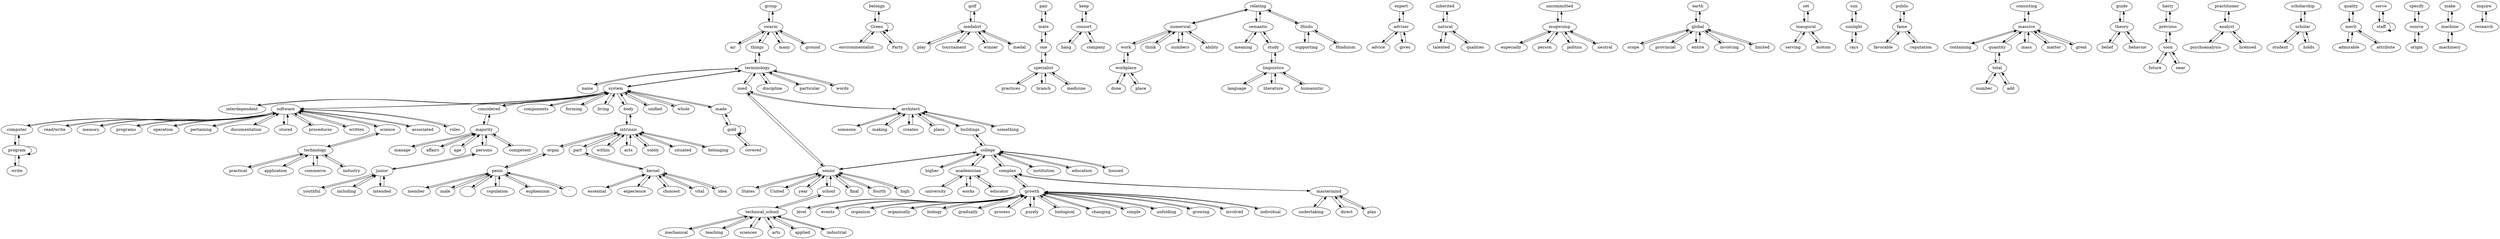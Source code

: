 digraph  {
group;
swarm;
belongs;
Green;
golf;
medalist;
essential;
kernel;
name;
terminology;
pair;
mate;
level;
growth;
States;
senior;
mechanical;
technical_school;
United;
keep;
consort;
relating;
numerical;
semantic;
Hindu;
someone;
architect;
expert;
adviser;
interdependent;
system;
higher;
college;
language;
linguistics;
teaching;
computer;
program;
software;
member;
penis;
inherited;
natural;
uncommitted;
mugwump;
earth;
global;
supporting;
meaning;
manage;
majority;
male;
set;
inaugural;
sun;
sunlight;
organ;
intrinsic;
public;
fame;
part;
events;
scope;
year;
consisting;
massive;
guide;
theory;
academician;
hasty;
previous;
practitioner;
analyst;
considered;
containing;
Hinduism;
school;
components;
"`";
serving;
talented;
making;
organism;
future;
soon;
qualities;
organically;
final;
especially;
undertaking;
mastermind;
forming;
practices;
specialist;
practical;
technology;
play;
biology;
scholarship;
scholar;
within;
gradually;
work;
workplace;
experience;
process;
environmentalist;
"read/write";
think;
choicest;
air;
fourth;
quantity;
total;
provincial;
belief;
literature;
done;
branch;
university;
entire;
psychoanalysis;
quality;
merit;
purely;
memory;
mass;
affairs;
living;
programs;
things;
place;
operation;
sciences;
gold;
student;
many;
matter;
study;
hang;
rays;
number;
person;
tournament;
pertaining;
serve;
staff;
biological;
documentation;
winner;
holds;
age;
changing;
arts;
application;
favorable;
simple;
youthful;
junior;
numbers;
admirable;
near;
including;
used;
licensed;
acts;
unfolding;
humanistic;
copulation;
complex;
ability;
one;
persons;
applied;
reputation;
solely;
politics;
medicine;
situated;
works;
creates;
high;
covered;
commerce;
euphemism;
company;
industrial;
"'";
vital;
stored;
procedures;
direct;
motion;
intended;
involving;
written;
belonging;
growing;
specify;
source;
add;
neutral;
behavior;
make;
machine;
origin;
ground;
body;
competent;
science;
industry;
plans;
medal;
advice;
discipline;
great;
attribute;
idea;
educator;
machinery;
unified;
whole;
involved;
particular;
gives;
buildings;
something;
made;
plan;
inquire;
research;
associated;
limited;
institution;
write;
Party;
rules;
individual;
education;
housed;
words;
group -> swarm;
swarm -> group;
swarm -> air;
swarm -> things;
swarm -> many;
swarm -> ground;
belongs -> Green;
Green -> belongs;
Green -> environmentalist;
Green -> Green;
Green -> Party;
golf -> medalist;
medalist -> golf;
medalist -> play;
medalist -> tournament;
medalist -> winner;
medalist -> medal;
essential -> kernel;
kernel -> essential;
kernel -> part;
kernel -> experience;
kernel -> choicest;
kernel -> vital;
kernel -> idea;
name -> terminology;
terminology -> name;
terminology -> system;
terminology -> things;
terminology -> used;
terminology -> discipline;
terminology -> particular;
terminology -> words;
pair -> mate;
mate -> pair;
mate -> one;
level -> growth;
growth -> level;
growth -> events;
growth -> organism;
growth -> organically;
growth -> biology;
growth -> gradually;
growth -> process;
growth -> purely;
growth -> biological;
growth -> changing;
growth -> simple;
growth -> unfolding;
growth -> complex;
growth -> growing;
growth -> involved;
growth -> individual;
States -> senior;
senior -> States;
senior -> United;
senior -> year;
senior -> college;
senior -> school;
senior -> final;
senior -> fourth;
senior -> used;
senior -> high;
mechanical -> technical_school;
technical_school -> mechanical;
technical_school -> teaching;
technical_school -> school;
technical_school -> sciences;
technical_school -> arts;
technical_school -> applied;
technical_school -> industrial;
United -> senior;
keep -> consort;
consort -> keep;
consort -> hang;
consort -> company;
relating -> numerical;
relating -> semantic;
relating -> Hindu;
numerical -> relating;
numerical -> work;
numerical -> think;
numerical -> numbers;
numerical -> ability;
semantic -> relating;
semantic -> meaning;
semantic -> study;
Hindu -> relating;
Hindu -> supporting;
Hindu -> Hinduism;
someone -> architect;
architect -> someone;
architect -> making;
architect -> used;
architect -> creates;
architect -> plans;
architect -> buildings;
architect -> something;
expert -> adviser;
adviser -> expert;
adviser -> advice;
adviser -> gives;
interdependent -> system;
system -> interdependent;
system -> considered;
system -> components;
system -> forming;
system -> terminology;
system -> software;
system -> living;
system -> body;
system -> unified;
system -> whole;
system -> made;
higher -> college;
college -> higher;
college -> academician;
college -> senior;
college -> complex;
college -> buildings;
college -> institution;
college -> education;
college -> housed;
language -> linguistics;
linguistics -> language;
linguistics -> literature;
linguistics -> study;
linguistics -> humanistic;
teaching -> technical_school;
computer -> program;
computer -> software;
program -> computer;
program -> program;
program -> write;
software -> computer;
software -> system;
software -> "read/write";
software -> memory;
software -> programs;
software -> operation;
software -> pertaining;
software -> documentation;
software -> stored;
software -> procedures;
software -> written;
software -> science;
software -> associated;
software -> rules;
member -> penis;
penis -> member;
penis -> male;
penis -> organ;
penis -> "`";
penis -> copulation;
penis -> euphemism;
penis -> "'";
inherited -> natural;
natural -> inherited;
natural -> talented;
natural -> qualities;
uncommitted -> mugwump;
mugwump -> uncommitted;
mugwump -> especially;
mugwump -> person;
mugwump -> politics;
mugwump -> neutral;
earth -> global;
global -> earth;
global -> scope;
global -> provincial;
global -> entire;
global -> involving;
global -> limited;
supporting -> Hindu;
meaning -> semantic;
manage -> majority;
majority -> manage;
majority -> considered;
majority -> affairs;
majority -> age;
majority -> persons;
majority -> competent;
male -> penis;
set -> inaugural;
inaugural -> set;
inaugural -> serving;
inaugural -> motion;
sun -> sunlight;
sunlight -> sun;
sunlight -> rays;
organ -> intrinsic;
organ -> penis;
intrinsic -> organ;
intrinsic -> part;
intrinsic -> within;
intrinsic -> acts;
intrinsic -> solely;
intrinsic -> situated;
intrinsic -> belonging;
intrinsic -> body;
public -> fame;
fame -> public;
fame -> favorable;
fame -> reputation;
part -> kernel;
part -> intrinsic;
events -> growth;
scope -> global;
year -> senior;
consisting -> massive;
massive -> consisting;
massive -> containing;
massive -> quantity;
massive -> mass;
massive -> matter;
massive -> great;
guide -> theory;
theory -> guide;
theory -> belief;
theory -> behavior;
academician -> college;
academician -> university;
academician -> works;
academician -> educator;
hasty -> previous;
previous -> hasty;
previous -> soon;
practitioner -> analyst;
analyst -> practitioner;
analyst -> psychoanalysis;
analyst -> licensed;
considered -> majority;
considered -> system;
containing -> massive;
Hinduism -> Hindu;
school -> technical_school;
school -> senior;
components -> system;
"`" -> penis;
serving -> inaugural;
talented -> natural;
making -> architect;
organism -> growth;
future -> soon;
soon -> future;
soon -> previous;
soon -> near;
qualities -> natural;
organically -> growth;
final -> senior;
especially -> mugwump;
undertaking -> mastermind;
mastermind -> undertaking;
mastermind -> complex;
mastermind -> direct;
mastermind -> plan;
forming -> system;
practices -> specialist;
specialist -> practices;
specialist -> branch;
specialist -> one;
specialist -> medicine;
practical -> technology;
technology -> practical;
technology -> application;
technology -> commerce;
technology -> science;
technology -> industry;
play -> medalist;
biology -> growth;
scholarship -> scholar;
scholar -> scholarship;
scholar -> student;
scholar -> holds;
within -> intrinsic;
gradually -> growth;
work -> numerical;
work -> workplace;
workplace -> work;
workplace -> done;
workplace -> place;
experience -> kernel;
process -> growth;
environmentalist -> Green;
"read/write" -> software;
think -> numerical;
choicest -> kernel;
air -> swarm;
fourth -> senior;
quantity -> massive;
quantity -> total;
total -> quantity;
total -> number;
total -> add;
provincial -> global;
belief -> theory;
literature -> linguistics;
done -> workplace;
branch -> specialist;
university -> academician;
entire -> global;
psychoanalysis -> analyst;
quality -> merit;
merit -> quality;
merit -> admirable;
merit -> attribute;
purely -> growth;
memory -> software;
mass -> massive;
affairs -> majority;
living -> system;
programs -> software;
things -> swarm;
things -> terminology;
place -> workplace;
operation -> software;
sciences -> technical_school;
gold -> gold;
gold -> covered;
gold -> made;
student -> scholar;
many -> swarm;
matter -> massive;
study -> semantic;
study -> linguistics;
hang -> consort;
rays -> sunlight;
number -> total;
person -> mugwump;
tournament -> medalist;
pertaining -> software;
serve -> staff;
staff -> serve;
staff -> staff;
biological -> growth;
documentation -> software;
winner -> medalist;
holds -> scholar;
age -> majority;
changing -> growth;
arts -> technical_school;
application -> technology;
favorable -> fame;
simple -> growth;
youthful -> junior;
junior -> youthful;
junior -> including;
junior -> persons;
junior -> intended;
numbers -> numerical;
admirable -> merit;
near -> soon;
including -> junior;
used -> terminology;
used -> architect;
used -> senior;
licensed -> analyst;
acts -> intrinsic;
unfolding -> growth;
humanistic -> linguistics;
copulation -> penis;
complex -> college;
complex -> mastermind;
complex -> growth;
ability -> numerical;
one -> specialist;
one -> mate;
persons -> junior;
persons -> majority;
applied -> technical_school;
reputation -> fame;
solely -> intrinsic;
politics -> mugwump;
medicine -> specialist;
situated -> intrinsic;
works -> academician;
creates -> architect;
high -> senior;
covered -> gold;
commerce -> technology;
euphemism -> penis;
company -> consort;
industrial -> technical_school;
"'" -> penis;
vital -> kernel;
stored -> software;
procedures -> software;
direct -> mastermind;
motion -> inaugural;
intended -> junior;
involving -> global;
written -> software;
belonging -> intrinsic;
growing -> growth;
specify -> source;
source -> specify;
source -> origin;
add -> total;
neutral -> mugwump;
behavior -> theory;
make -> machine;
machine -> make;
machine -> machinery;
origin -> source;
ground -> swarm;
body -> intrinsic;
body -> system;
competent -> majority;
science -> software;
science -> technology;
industry -> technology;
plans -> architect;
medal -> medalist;
advice -> adviser;
discipline -> terminology;
great -> massive;
attribute -> merit;
idea -> kernel;
educator -> academician;
machinery -> machine;
unified -> system;
whole -> system;
involved -> growth;
particular -> terminology;
gives -> adviser;
buildings -> college;
buildings -> architect;
something -> architect;
made -> gold;
made -> system;
plan -> mastermind;
inquire -> research;
research -> inquire;
associated -> software;
limited -> global;
institution -> college;
write -> program;
Party -> Green;
rules -> software;
individual -> growth;
education -> college;
housed -> college;
words -> terminology;
}
